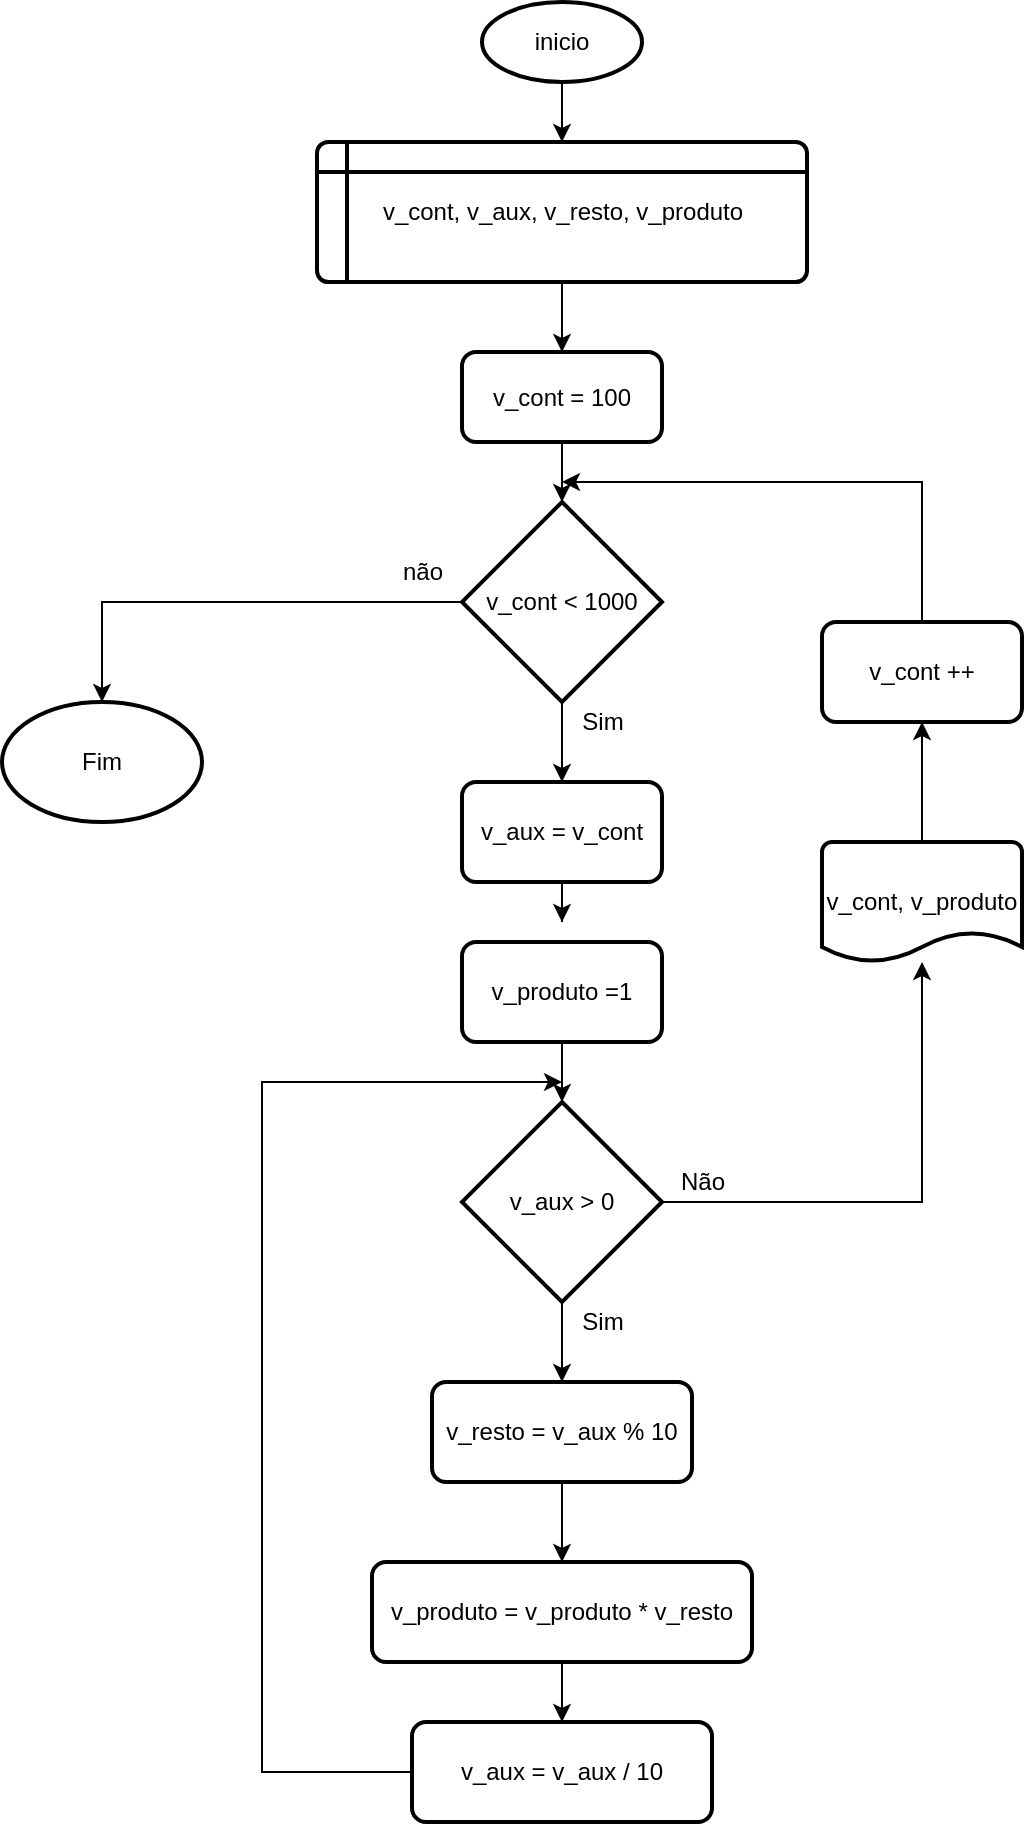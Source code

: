 <mxfile version="14.7.0" type="google"><diagram id="NyK14uG8wOi25t2Yy0Cg" name="Page-1"><mxGraphModel dx="782" dy="482" grid="1" gridSize="10" guides="1" tooltips="1" connect="1" arrows="1" fold="1" page="1" pageScale="1" pageWidth="827" pageHeight="1169" math="0" shadow="0"><root><mxCell id="0"/><mxCell id="1" parent="0"/><mxCell id="bboWoSM_TwjgBSMmBh5E-3" style="edgeStyle=orthogonalEdgeStyle;rounded=0;orthogonalLoop=1;jettySize=auto;html=1;entryX=0.5;entryY=0;entryDx=0;entryDy=0;" parent="1" source="bboWoSM_TwjgBSMmBh5E-1" target="bboWoSM_TwjgBSMmBh5E-2" edge="1"><mxGeometry relative="1" as="geometry"/></mxCell><mxCell id="bboWoSM_TwjgBSMmBh5E-1" value="&lt;font style=&quot;vertical-align: inherit&quot;&gt;&lt;font style=&quot;vertical-align: inherit&quot;&gt;inicio&lt;/font&gt;&lt;/font&gt;" style="strokeWidth=2;html=1;shape=mxgraph.flowchart.start_1;whiteSpace=wrap;" parent="1" vertex="1"><mxGeometry x="310" y="310" width="80" height="40" as="geometry"/></mxCell><mxCell id="bboWoSM_TwjgBSMmBh5E-5" style="edgeStyle=orthogonalEdgeStyle;rounded=0;orthogonalLoop=1;jettySize=auto;html=1;entryX=0.5;entryY=0;entryDx=0;entryDy=0;" parent="1" source="bboWoSM_TwjgBSMmBh5E-2" target="bboWoSM_TwjgBSMmBh5E-4" edge="1"><mxGeometry relative="1" as="geometry"/></mxCell><mxCell id="bboWoSM_TwjgBSMmBh5E-2" value="&lt;font style=&quot;vertical-align: inherit&quot;&gt;&lt;font style=&quot;vertical-align: inherit&quot;&gt;&lt;font style=&quot;vertical-align: inherit&quot;&gt;&lt;font style=&quot;vertical-align: inherit&quot;&gt;v_cont, v_aux, v_resto, v_produto&lt;/font&gt;&lt;/font&gt;&lt;/font&gt;&lt;/font&gt;" style="shape=internalStorage;whiteSpace=wrap;html=1;dx=15;dy=15;rounded=1;arcSize=8;strokeWidth=2;" parent="1" vertex="1"><mxGeometry x="227.5" y="380" width="245" height="70" as="geometry"/></mxCell><mxCell id="bboWoSM_TwjgBSMmBh5E-7" style="edgeStyle=orthogonalEdgeStyle;rounded=0;orthogonalLoop=1;jettySize=auto;html=1;" parent="1" source="bboWoSM_TwjgBSMmBh5E-4" target="bboWoSM_TwjgBSMmBh5E-6" edge="1"><mxGeometry relative="1" as="geometry"/></mxCell><mxCell id="bboWoSM_TwjgBSMmBh5E-4" value="&lt;font style=&quot;vertical-align: inherit&quot;&gt;&lt;font style=&quot;vertical-align: inherit&quot;&gt;v_cont = 100&lt;/font&gt;&lt;/font&gt;" style="rounded=1;whiteSpace=wrap;html=1;absoluteArcSize=1;arcSize=14;strokeWidth=2;" parent="1" vertex="1"><mxGeometry x="300" y="485" width="100" height="45" as="geometry"/></mxCell><mxCell id="bboWoSM_TwjgBSMmBh5E-9" style="edgeStyle=orthogonalEdgeStyle;rounded=0;orthogonalLoop=1;jettySize=auto;html=1;" parent="1" source="bboWoSM_TwjgBSMmBh5E-6" target="bboWoSM_TwjgBSMmBh5E-8" edge="1"><mxGeometry relative="1" as="geometry"/></mxCell><mxCell id="bboWoSM_TwjgBSMmBh5E-36" style="edgeStyle=orthogonalEdgeStyle;rounded=0;orthogonalLoop=1;jettySize=auto;html=1;entryX=0.5;entryY=0;entryDx=0;entryDy=0;entryPerimeter=0;" parent="1" source="bboWoSM_TwjgBSMmBh5E-6" target="bboWoSM_TwjgBSMmBh5E-35" edge="1"><mxGeometry relative="1" as="geometry"/></mxCell><mxCell id="bboWoSM_TwjgBSMmBh5E-6" value="&lt;font style=&quot;vertical-align: inherit&quot;&gt;&lt;font style=&quot;vertical-align: inherit&quot;&gt;v_cont &amp;lt; 1000&lt;/font&gt;&lt;/font&gt;" style="strokeWidth=2;html=1;shape=mxgraph.flowchart.decision;whiteSpace=wrap;" parent="1" vertex="1"><mxGeometry x="300" y="560" width="100" height="100" as="geometry"/></mxCell><mxCell id="bboWoSM_TwjgBSMmBh5E-13" style="edgeStyle=orthogonalEdgeStyle;rounded=0;orthogonalLoop=1;jettySize=auto;html=1;entryX=0.5;entryY=-0.2;entryDx=0;entryDy=0;entryPerimeter=0;" parent="1" source="bboWoSM_TwjgBSMmBh5E-8" target="bboWoSM_TwjgBSMmBh5E-12" edge="1"><mxGeometry relative="1" as="geometry"/></mxCell><mxCell id="bboWoSM_TwjgBSMmBh5E-8" value="&lt;font style=&quot;vertical-align: inherit&quot;&gt;&lt;font style=&quot;vertical-align: inherit&quot;&gt;v_aux = v_cont&lt;/font&gt;&lt;/font&gt;" style="rounded=1;whiteSpace=wrap;html=1;absoluteArcSize=1;arcSize=14;strokeWidth=2;" parent="1" vertex="1"><mxGeometry x="300" y="700" width="100" height="50" as="geometry"/></mxCell><mxCell id="bboWoSM_TwjgBSMmBh5E-10" style="edgeStyle=orthogonalEdgeStyle;rounded=0;orthogonalLoop=1;jettySize=auto;html=1;exitX=0.5;exitY=1;exitDx=0;exitDy=0;" parent="1" source="bboWoSM_TwjgBSMmBh5E-8" target="bboWoSM_TwjgBSMmBh5E-8" edge="1"><mxGeometry relative="1" as="geometry"/></mxCell><mxCell id="bboWoSM_TwjgBSMmBh5E-11" style="edgeStyle=orthogonalEdgeStyle;rounded=0;orthogonalLoop=1;jettySize=auto;html=1;exitX=0.5;exitY=1;exitDx=0;exitDy=0;" parent="1" source="bboWoSM_TwjgBSMmBh5E-8" target="bboWoSM_TwjgBSMmBh5E-8" edge="1"><mxGeometry relative="1" as="geometry"/></mxCell><mxCell id="bboWoSM_TwjgBSMmBh5E-15" style="edgeStyle=orthogonalEdgeStyle;rounded=0;orthogonalLoop=1;jettySize=auto;html=1;entryX=0.5;entryY=0;entryDx=0;entryDy=0;entryPerimeter=0;" parent="1" source="bboWoSM_TwjgBSMmBh5E-12" target="bboWoSM_TwjgBSMmBh5E-14" edge="1"><mxGeometry relative="1" as="geometry"/></mxCell><mxCell id="bboWoSM_TwjgBSMmBh5E-12" value="&lt;font style=&quot;vertical-align: inherit&quot;&gt;&lt;font style=&quot;vertical-align: inherit&quot;&gt;&lt;font style=&quot;vertical-align: inherit&quot;&gt;&lt;font style=&quot;vertical-align: inherit&quot;&gt;v_produto =1&lt;/font&gt;&lt;/font&gt;&lt;/font&gt;&lt;/font&gt;" style="rounded=1;whiteSpace=wrap;html=1;absoluteArcSize=1;arcSize=14;strokeWidth=2;" parent="1" vertex="1"><mxGeometry x="300" y="780" width="100" height="50" as="geometry"/></mxCell><mxCell id="bboWoSM_TwjgBSMmBh5E-17" style="edgeStyle=orthogonalEdgeStyle;rounded=0;orthogonalLoop=1;jettySize=auto;html=1;" parent="1" source="bboWoSM_TwjgBSMmBh5E-14" target="bboWoSM_TwjgBSMmBh5E-16" edge="1"><mxGeometry relative="1" as="geometry"/></mxCell><mxCell id="bboWoSM_TwjgBSMmBh5E-24" style="edgeStyle=orthogonalEdgeStyle;rounded=0;orthogonalLoop=1;jettySize=auto;html=1;entryX=0.5;entryY=0;entryDx=0;entryDy=0;" parent="1" source="bboWoSM_TwjgBSMmBh5E-14" target="bboWoSM_TwjgBSMmBh5E-23" edge="1"><mxGeometry relative="1" as="geometry"/></mxCell><mxCell id="bboWoSM_TwjgBSMmBh5E-14" value="&lt;font style=&quot;vertical-align: inherit&quot;&gt;&lt;font style=&quot;vertical-align: inherit&quot;&gt;v_aux &amp;gt; 0&lt;/font&gt;&lt;/font&gt;" style="strokeWidth=2;html=1;shape=mxgraph.flowchart.decision;whiteSpace=wrap;" parent="1" vertex="1"><mxGeometry x="300" y="860" width="100" height="100" as="geometry"/></mxCell><mxCell id="bboWoSM_TwjgBSMmBh5E-19" style="edgeStyle=orthogonalEdgeStyle;rounded=0;orthogonalLoop=1;jettySize=auto;html=1;exitX=0.5;exitY=0;exitDx=0;exitDy=0;exitPerimeter=0;" parent="1" source="bboWoSM_TwjgBSMmBh5E-16" target="bboWoSM_TwjgBSMmBh5E-18" edge="1"><mxGeometry relative="1" as="geometry"/></mxCell><mxCell id="bboWoSM_TwjgBSMmBh5E-16" value="&lt;font style=&quot;vertical-align: inherit&quot;&gt;&lt;font style=&quot;vertical-align: inherit&quot;&gt;v_cont, v_produto&lt;/font&gt;&lt;/font&gt;" style="strokeWidth=2;html=1;shape=mxgraph.flowchart.document2;whiteSpace=wrap;size=0.25;" parent="1" vertex="1"><mxGeometry x="480" y="730" width="100" height="60" as="geometry"/></mxCell><mxCell id="bboWoSM_TwjgBSMmBh5E-22" style="edgeStyle=orthogonalEdgeStyle;rounded=0;orthogonalLoop=1;jettySize=auto;html=1;" parent="1" source="bboWoSM_TwjgBSMmBh5E-18" edge="1"><mxGeometry relative="1" as="geometry"><mxPoint x="350" y="550" as="targetPoint"/><Array as="points"><mxPoint x="530" y="550"/></Array></mxGeometry></mxCell><mxCell id="bboWoSM_TwjgBSMmBh5E-18" value="&lt;font style=&quot;vertical-align: inherit&quot;&gt;&lt;font style=&quot;vertical-align: inherit&quot;&gt;v_cont ++&lt;/font&gt;&lt;/font&gt;" style="rounded=1;whiteSpace=wrap;html=1;absoluteArcSize=1;arcSize=14;strokeWidth=2;" parent="1" vertex="1"><mxGeometry x="480" y="620" width="100" height="50" as="geometry"/></mxCell><mxCell id="bboWoSM_TwjgBSMmBh5E-26" style="edgeStyle=orthogonalEdgeStyle;rounded=0;orthogonalLoop=1;jettySize=auto;html=1;" parent="1" source="bboWoSM_TwjgBSMmBh5E-23" target="bboWoSM_TwjgBSMmBh5E-25" edge="1"><mxGeometry relative="1" as="geometry"/></mxCell><mxCell id="bboWoSM_TwjgBSMmBh5E-23" value="&lt;font style=&quot;vertical-align: inherit&quot;&gt;&lt;font style=&quot;vertical-align: inherit&quot;&gt;v_resto = v_aux % 10&lt;/font&gt;&lt;/font&gt;" style="rounded=1;whiteSpace=wrap;html=1;absoluteArcSize=1;arcSize=14;strokeWidth=2;" parent="1" vertex="1"><mxGeometry x="285" y="1000" width="130" height="50" as="geometry"/></mxCell><mxCell id="bboWoSM_TwjgBSMmBh5E-28" style="edgeStyle=orthogonalEdgeStyle;rounded=0;orthogonalLoop=1;jettySize=auto;html=1;" parent="1" source="bboWoSM_TwjgBSMmBh5E-25" target="bboWoSM_TwjgBSMmBh5E-27" edge="1"><mxGeometry relative="1" as="geometry"/></mxCell><mxCell id="bboWoSM_TwjgBSMmBh5E-25" value="&lt;font style=&quot;vertical-align: inherit&quot;&gt;&lt;font style=&quot;vertical-align: inherit&quot;&gt;v_produto = v_produto * v_resto&lt;/font&gt;&lt;/font&gt;" style="rounded=1;whiteSpace=wrap;html=1;absoluteArcSize=1;arcSize=14;strokeWidth=2;" parent="1" vertex="1"><mxGeometry x="255" y="1090" width="190" height="50" as="geometry"/></mxCell><mxCell id="bboWoSM_TwjgBSMmBh5E-31" style="edgeStyle=orthogonalEdgeStyle;rounded=0;orthogonalLoop=1;jettySize=auto;html=1;" parent="1" source="bboWoSM_TwjgBSMmBh5E-27" edge="1"><mxGeometry relative="1" as="geometry"><mxPoint x="350" y="850" as="targetPoint"/><Array as="points"><mxPoint x="200" y="1195"/><mxPoint x="200" y="850"/></Array></mxGeometry></mxCell><mxCell id="bboWoSM_TwjgBSMmBh5E-27" value="&lt;font style=&quot;vertical-align: inherit&quot;&gt;&lt;font style=&quot;vertical-align: inherit&quot;&gt;v_aux = v_aux / 10&lt;/font&gt;&lt;/font&gt;" style="rounded=1;whiteSpace=wrap;html=1;absoluteArcSize=1;arcSize=14;strokeWidth=2;" parent="1" vertex="1"><mxGeometry x="275" y="1170" width="150" height="50" as="geometry"/></mxCell><mxCell id="bboWoSM_TwjgBSMmBh5E-32" value="&lt;font style=&quot;vertical-align: inherit&quot;&gt;&lt;font style=&quot;vertical-align: inherit&quot;&gt;Sim&lt;/font&gt;&lt;/font&gt;" style="text;html=1;align=center;verticalAlign=middle;resizable=0;points=[];autosize=1;strokeColor=none;" parent="1" vertex="1"><mxGeometry x="350" y="660" width="40" height="20" as="geometry"/></mxCell><mxCell id="bboWoSM_TwjgBSMmBh5E-33" value="&lt;font style=&quot;vertical-align: inherit&quot;&gt;&lt;font style=&quot;vertical-align: inherit&quot;&gt;Sim&lt;/font&gt;&lt;/font&gt;" style="text;html=1;align=center;verticalAlign=middle;resizable=0;points=[];autosize=1;strokeColor=none;" parent="1" vertex="1"><mxGeometry x="350" y="960" width="40" height="20" as="geometry"/></mxCell><mxCell id="bboWoSM_TwjgBSMmBh5E-34" value="&lt;font style=&quot;vertical-align: inherit&quot;&gt;&lt;font style=&quot;vertical-align: inherit&quot;&gt;Não&lt;/font&gt;&lt;/font&gt;" style="text;html=1;align=center;verticalAlign=middle;resizable=0;points=[];autosize=1;strokeColor=none;" parent="1" vertex="1"><mxGeometry x="400" y="890" width="40" height="20" as="geometry"/></mxCell><mxCell id="bboWoSM_TwjgBSMmBh5E-35" value="&lt;font style=&quot;vertical-align: inherit&quot;&gt;&lt;font style=&quot;vertical-align: inherit&quot;&gt;Fim&lt;/font&gt;&lt;/font&gt;" style="strokeWidth=2;html=1;shape=mxgraph.flowchart.start_1;whiteSpace=wrap;" parent="1" vertex="1"><mxGeometry x="70" y="660" width="100" height="60" as="geometry"/></mxCell><mxCell id="bboWoSM_TwjgBSMmBh5E-37" value="&lt;font style=&quot;vertical-align: inherit&quot;&gt;&lt;font style=&quot;vertical-align: inherit&quot;&gt;não&lt;/font&gt;&lt;/font&gt;" style="text;html=1;align=center;verticalAlign=middle;resizable=0;points=[];autosize=1;strokeColor=none;" parent="1" vertex="1"><mxGeometry x="260" y="585" width="40" height="20" as="geometry"/></mxCell></root></mxGraphModel></diagram></mxfile>